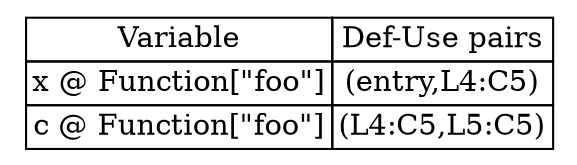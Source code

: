 digraph structs {
node [shape="plaintext"]
struct1 [label=<
<TABLE BORDER="0" CELLBORDER="1" CELLSPACING="0">
<tr><td>Variable</td><td COLSPAN="1">Def-Use pairs</td></tr><tr><td>x @ Function["foo"]</td><td>(entry,L4:C5)</td></tr>
<tr><td>c @ Function["foo"]</td><td>(L4:C5,L5:C5)</td></tr>
</TABLE>
>];
}